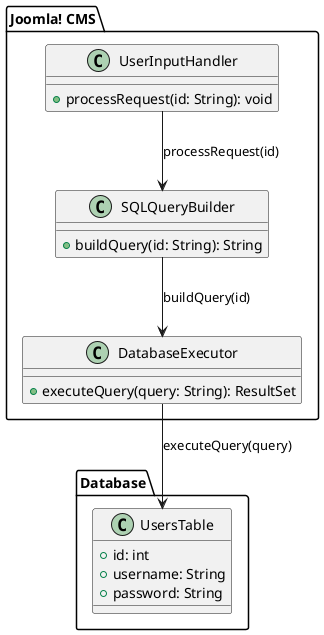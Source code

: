 @startuml "Test 2"
package "Joomla! CMS" {
  class UserInputHandler {
    +processRequest(id: String): void
  }

  class SQLQueryBuilder {
    +buildQuery(id: String): String
  }

  class DatabaseExecutor {
    +executeQuery(query: String): ResultSet
  }
}

package "Database" {
  class UsersTable {
    +id: int
    +username: String
    +password: String
  }
}

UserInputHandler --> SQLQueryBuilder : processRequest(id)
SQLQueryBuilder --> DatabaseExecutor : buildQuery(id)
DatabaseExecutor --> UsersTable : executeQuery(query)
@enduml
